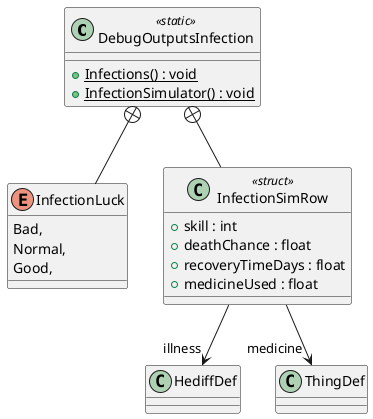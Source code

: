 @startuml
class DebugOutputsInfection <<static>> {
    + {static} Infections() : void
    + {static} InfectionSimulator() : void
}
enum InfectionLuck {
    Bad,
    Normal,
    Good,
}
class InfectionSimRow <<struct>> {
    + skill : int
    + deathChance : float
    + recoveryTimeDays : float
    + medicineUsed : float
}
DebugOutputsInfection +-- InfectionLuck
DebugOutputsInfection +-- InfectionSimRow
InfectionSimRow --> "illness" HediffDef
InfectionSimRow --> "medicine" ThingDef
@enduml
